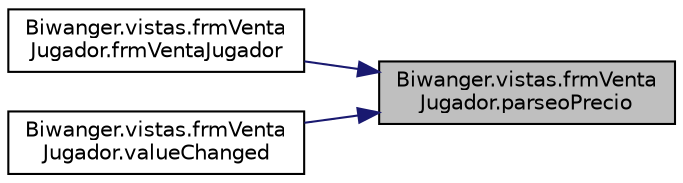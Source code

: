 digraph "Biwanger.vistas.frmVentaJugador.parseoPrecio"
{
 // LATEX_PDF_SIZE
  edge [fontname="Helvetica",fontsize="10",labelfontname="Helvetica",labelfontsize="10"];
  node [fontname="Helvetica",fontsize="10",shape=record];
  rankdir="RL";
  Node1 [label="Biwanger.vistas.frmVenta\lJugador.parseoPrecio",height=0.2,width=0.4,color="black", fillcolor="grey75", style="filled", fontcolor="black",tooltip=" "];
  Node1 -> Node2 [dir="back",color="midnightblue",fontsize="10",style="solid",fontname="Helvetica"];
  Node2 [label="Biwanger.vistas.frmVenta\lJugador.frmVentaJugador",height=0.2,width=0.4,color="black", fillcolor="white", style="filled",URL="$class_biwanger_1_1vistas_1_1frm_venta_jugador.html#af19181c962bc32d436bc76fe1aacf4d2",tooltip=" "];
  Node1 -> Node3 [dir="back",color="midnightblue",fontsize="10",style="solid",fontname="Helvetica"];
  Node3 [label="Biwanger.vistas.frmVenta\lJugador.valueChanged",height=0.2,width=0.4,color="black", fillcolor="white", style="filled",URL="$class_biwanger_1_1vistas_1_1frm_venta_jugador.html#a435466e940b5d7c28da071125da54e86",tooltip=" "];
}
